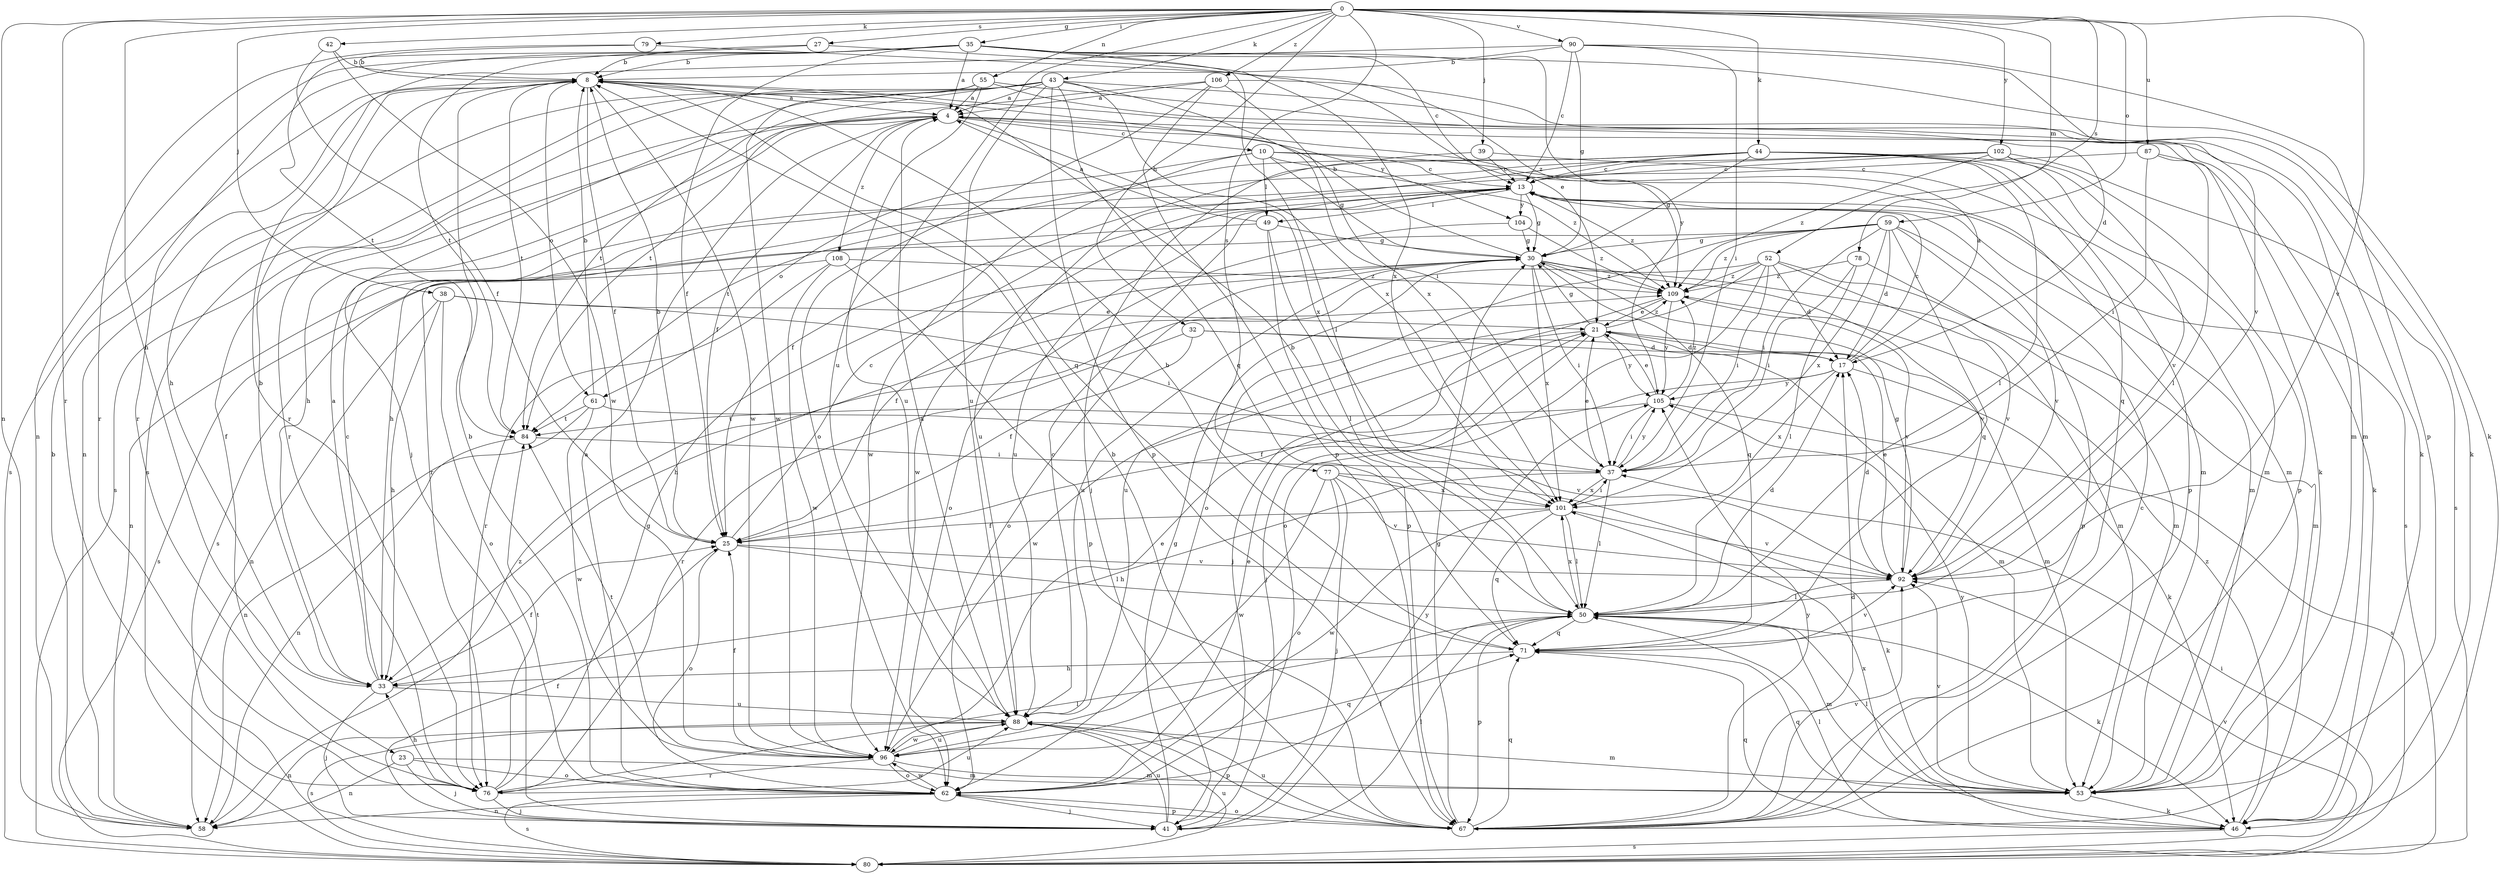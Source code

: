 strict digraph  {
0;
4;
8;
10;
13;
17;
21;
23;
25;
27;
30;
32;
33;
35;
37;
38;
39;
41;
42;
43;
44;
46;
49;
50;
52;
53;
55;
58;
59;
61;
62;
67;
71;
76;
77;
78;
79;
80;
84;
87;
88;
90;
92;
96;
101;
102;
104;
105;
106;
108;
109;
0 -> 27  [label=g];
0 -> 32  [label=h];
0 -> 33  [label=h];
0 -> 35  [label=i];
0 -> 38  [label=j];
0 -> 39  [label=j];
0 -> 42  [label=k];
0 -> 43  [label=k];
0 -> 44  [label=k];
0 -> 52  [label=m];
0 -> 55  [label=n];
0 -> 58  [label=n];
0 -> 59  [label=o];
0 -> 76  [label=r];
0 -> 77  [label=s];
0 -> 78  [label=s];
0 -> 79  [label=s];
0 -> 87  [label=u];
0 -> 88  [label=u];
0 -> 90  [label=v];
0 -> 92  [label=v];
0 -> 102  [label=y];
0 -> 106  [label=z];
4 -> 10  [label=c];
4 -> 23  [label=f];
4 -> 25  [label=f];
4 -> 33  [label=h];
4 -> 46  [label=k];
4 -> 80  [label=s];
4 -> 101  [label=x];
4 -> 104  [label=y];
4 -> 108  [label=z];
8 -> 4  [label=a];
8 -> 25  [label=f];
8 -> 33  [label=h];
8 -> 53  [label=m];
8 -> 61  [label=o];
8 -> 71  [label=q];
8 -> 80  [label=s];
8 -> 84  [label=t];
8 -> 96  [label=w];
10 -> 13  [label=c];
10 -> 30  [label=g];
10 -> 49  [label=l];
10 -> 53  [label=m];
10 -> 61  [label=o];
10 -> 96  [label=w];
10 -> 109  [label=z];
13 -> 30  [label=g];
13 -> 49  [label=l];
13 -> 53  [label=m];
13 -> 80  [label=s];
13 -> 88  [label=u];
13 -> 96  [label=w];
13 -> 104  [label=y];
13 -> 109  [label=z];
17 -> 4  [label=a];
17 -> 13  [label=c];
17 -> 25  [label=f];
17 -> 46  [label=k];
17 -> 101  [label=x];
17 -> 105  [label=y];
21 -> 17  [label=d];
21 -> 30  [label=g];
21 -> 41  [label=j];
21 -> 53  [label=m];
21 -> 96  [label=w];
21 -> 105  [label=y];
21 -> 109  [label=z];
23 -> 41  [label=j];
23 -> 53  [label=m];
23 -> 58  [label=n];
23 -> 62  [label=o];
25 -> 8  [label=b];
25 -> 13  [label=c];
25 -> 50  [label=l];
25 -> 62  [label=o];
25 -> 92  [label=v];
27 -> 8  [label=b];
27 -> 21  [label=e];
27 -> 84  [label=t];
30 -> 8  [label=b];
30 -> 25  [label=f];
30 -> 37  [label=i];
30 -> 53  [label=m];
30 -> 62  [label=o];
30 -> 71  [label=q];
30 -> 88  [label=u];
30 -> 92  [label=v];
30 -> 101  [label=x];
30 -> 109  [label=z];
32 -> 17  [label=d];
32 -> 25  [label=f];
32 -> 53  [label=m];
32 -> 76  [label=r];
33 -> 4  [label=a];
33 -> 8  [label=b];
33 -> 13  [label=c];
33 -> 25  [label=f];
33 -> 41  [label=j];
33 -> 88  [label=u];
35 -> 4  [label=a];
35 -> 8  [label=b];
35 -> 13  [label=c];
35 -> 25  [label=f];
35 -> 46  [label=k];
35 -> 50  [label=l];
35 -> 58  [label=n];
35 -> 76  [label=r];
35 -> 84  [label=t];
35 -> 101  [label=x];
35 -> 105  [label=y];
37 -> 21  [label=e];
37 -> 33  [label=h];
37 -> 50  [label=l];
37 -> 101  [label=x];
37 -> 105  [label=y];
38 -> 21  [label=e];
38 -> 33  [label=h];
38 -> 37  [label=i];
38 -> 58  [label=n];
38 -> 62  [label=o];
39 -> 13  [label=c];
39 -> 41  [label=j];
39 -> 53  [label=m];
41 -> 25  [label=f];
41 -> 30  [label=g];
41 -> 50  [label=l];
41 -> 88  [label=u];
41 -> 105  [label=y];
42 -> 8  [label=b];
42 -> 25  [label=f];
42 -> 96  [label=w];
43 -> 4  [label=a];
43 -> 37  [label=i];
43 -> 41  [label=j];
43 -> 46  [label=k];
43 -> 67  [label=p];
43 -> 71  [label=q];
43 -> 76  [label=r];
43 -> 80  [label=s];
43 -> 84  [label=t];
43 -> 88  [label=u];
43 -> 101  [label=x];
44 -> 13  [label=c];
44 -> 25  [label=f];
44 -> 30  [label=g];
44 -> 50  [label=l];
44 -> 53  [label=m];
44 -> 67  [label=p];
44 -> 71  [label=q];
44 -> 84  [label=t];
44 -> 88  [label=u];
46 -> 50  [label=l];
46 -> 71  [label=q];
46 -> 80  [label=s];
46 -> 101  [label=x];
46 -> 109  [label=z];
49 -> 4  [label=a];
49 -> 30  [label=g];
49 -> 50  [label=l];
49 -> 67  [label=p];
49 -> 80  [label=s];
50 -> 8  [label=b];
50 -> 17  [label=d];
50 -> 46  [label=k];
50 -> 53  [label=m];
50 -> 67  [label=p];
50 -> 71  [label=q];
50 -> 101  [label=x];
52 -> 17  [label=d];
52 -> 33  [label=h];
52 -> 37  [label=i];
52 -> 53  [label=m];
52 -> 62  [label=o];
52 -> 88  [label=u];
52 -> 92  [label=v];
52 -> 109  [label=z];
53 -> 46  [label=k];
53 -> 50  [label=l];
53 -> 71  [label=q];
53 -> 92  [label=v];
53 -> 105  [label=y];
55 -> 4  [label=a];
55 -> 17  [label=d];
55 -> 53  [label=m];
55 -> 58  [label=n];
55 -> 88  [label=u];
55 -> 96  [label=w];
58 -> 8  [label=b];
58 -> 109  [label=z];
59 -> 17  [label=d];
59 -> 30  [label=g];
59 -> 37  [label=i];
59 -> 58  [label=n];
59 -> 62  [label=o];
59 -> 67  [label=p];
59 -> 71  [label=q];
59 -> 92  [label=v];
59 -> 101  [label=x];
59 -> 109  [label=z];
61 -> 8  [label=b];
61 -> 58  [label=n];
61 -> 84  [label=t];
61 -> 92  [label=v];
61 -> 96  [label=w];
62 -> 4  [label=a];
62 -> 8  [label=b];
62 -> 21  [label=e];
62 -> 41  [label=j];
62 -> 50  [label=l];
62 -> 58  [label=n];
62 -> 67  [label=p];
62 -> 80  [label=s];
62 -> 96  [label=w];
67 -> 8  [label=b];
67 -> 13  [label=c];
67 -> 17  [label=d];
67 -> 30  [label=g];
67 -> 62  [label=o];
67 -> 71  [label=q];
67 -> 88  [label=u];
67 -> 92  [label=v];
67 -> 105  [label=y];
71 -> 8  [label=b];
71 -> 33  [label=h];
71 -> 92  [label=v];
76 -> 30  [label=g];
76 -> 33  [label=h];
76 -> 41  [label=j];
76 -> 50  [label=l];
76 -> 84  [label=t];
76 -> 88  [label=u];
77 -> 41  [label=j];
77 -> 46  [label=k];
77 -> 62  [label=o];
77 -> 92  [label=v];
77 -> 96  [label=w];
77 -> 101  [label=x];
78 -> 37  [label=i];
78 -> 50  [label=l];
78 -> 53  [label=m];
78 -> 109  [label=z];
79 -> 8  [label=b];
79 -> 76  [label=r];
79 -> 109  [label=z];
80 -> 37  [label=i];
80 -> 88  [label=u];
80 -> 92  [label=v];
84 -> 37  [label=i];
84 -> 58  [label=n];
87 -> 13  [label=c];
87 -> 37  [label=i];
87 -> 46  [label=k];
87 -> 50  [label=l];
88 -> 4  [label=a];
88 -> 13  [label=c];
88 -> 53  [label=m];
88 -> 58  [label=n];
88 -> 67  [label=p];
88 -> 80  [label=s];
88 -> 96  [label=w];
90 -> 8  [label=b];
90 -> 13  [label=c];
90 -> 30  [label=g];
90 -> 37  [label=i];
90 -> 67  [label=p];
90 -> 76  [label=r];
90 -> 92  [label=v];
92 -> 17  [label=d];
92 -> 21  [label=e];
92 -> 30  [label=g];
92 -> 50  [label=l];
96 -> 21  [label=e];
96 -> 25  [label=f];
96 -> 53  [label=m];
96 -> 62  [label=o];
96 -> 71  [label=q];
96 -> 76  [label=r];
96 -> 84  [label=t];
96 -> 88  [label=u];
101 -> 25  [label=f];
101 -> 37  [label=i];
101 -> 50  [label=l];
101 -> 71  [label=q];
101 -> 92  [label=v];
101 -> 96  [label=w];
102 -> 13  [label=c];
102 -> 33  [label=h];
102 -> 67  [label=p];
102 -> 76  [label=r];
102 -> 80  [label=s];
102 -> 92  [label=v];
102 -> 109  [label=z];
104 -> 30  [label=g];
104 -> 62  [label=o];
104 -> 109  [label=z];
105 -> 21  [label=e];
105 -> 37  [label=i];
105 -> 80  [label=s];
105 -> 84  [label=t];
105 -> 109  [label=z];
106 -> 4  [label=a];
106 -> 46  [label=k];
106 -> 62  [label=o];
106 -> 67  [label=p];
106 -> 84  [label=t];
106 -> 101  [label=x];
108 -> 67  [label=p];
108 -> 76  [label=r];
108 -> 80  [label=s];
108 -> 96  [label=w];
108 -> 109  [label=z];
109 -> 21  [label=e];
109 -> 41  [label=j];
109 -> 92  [label=v];
109 -> 105  [label=y];
}
